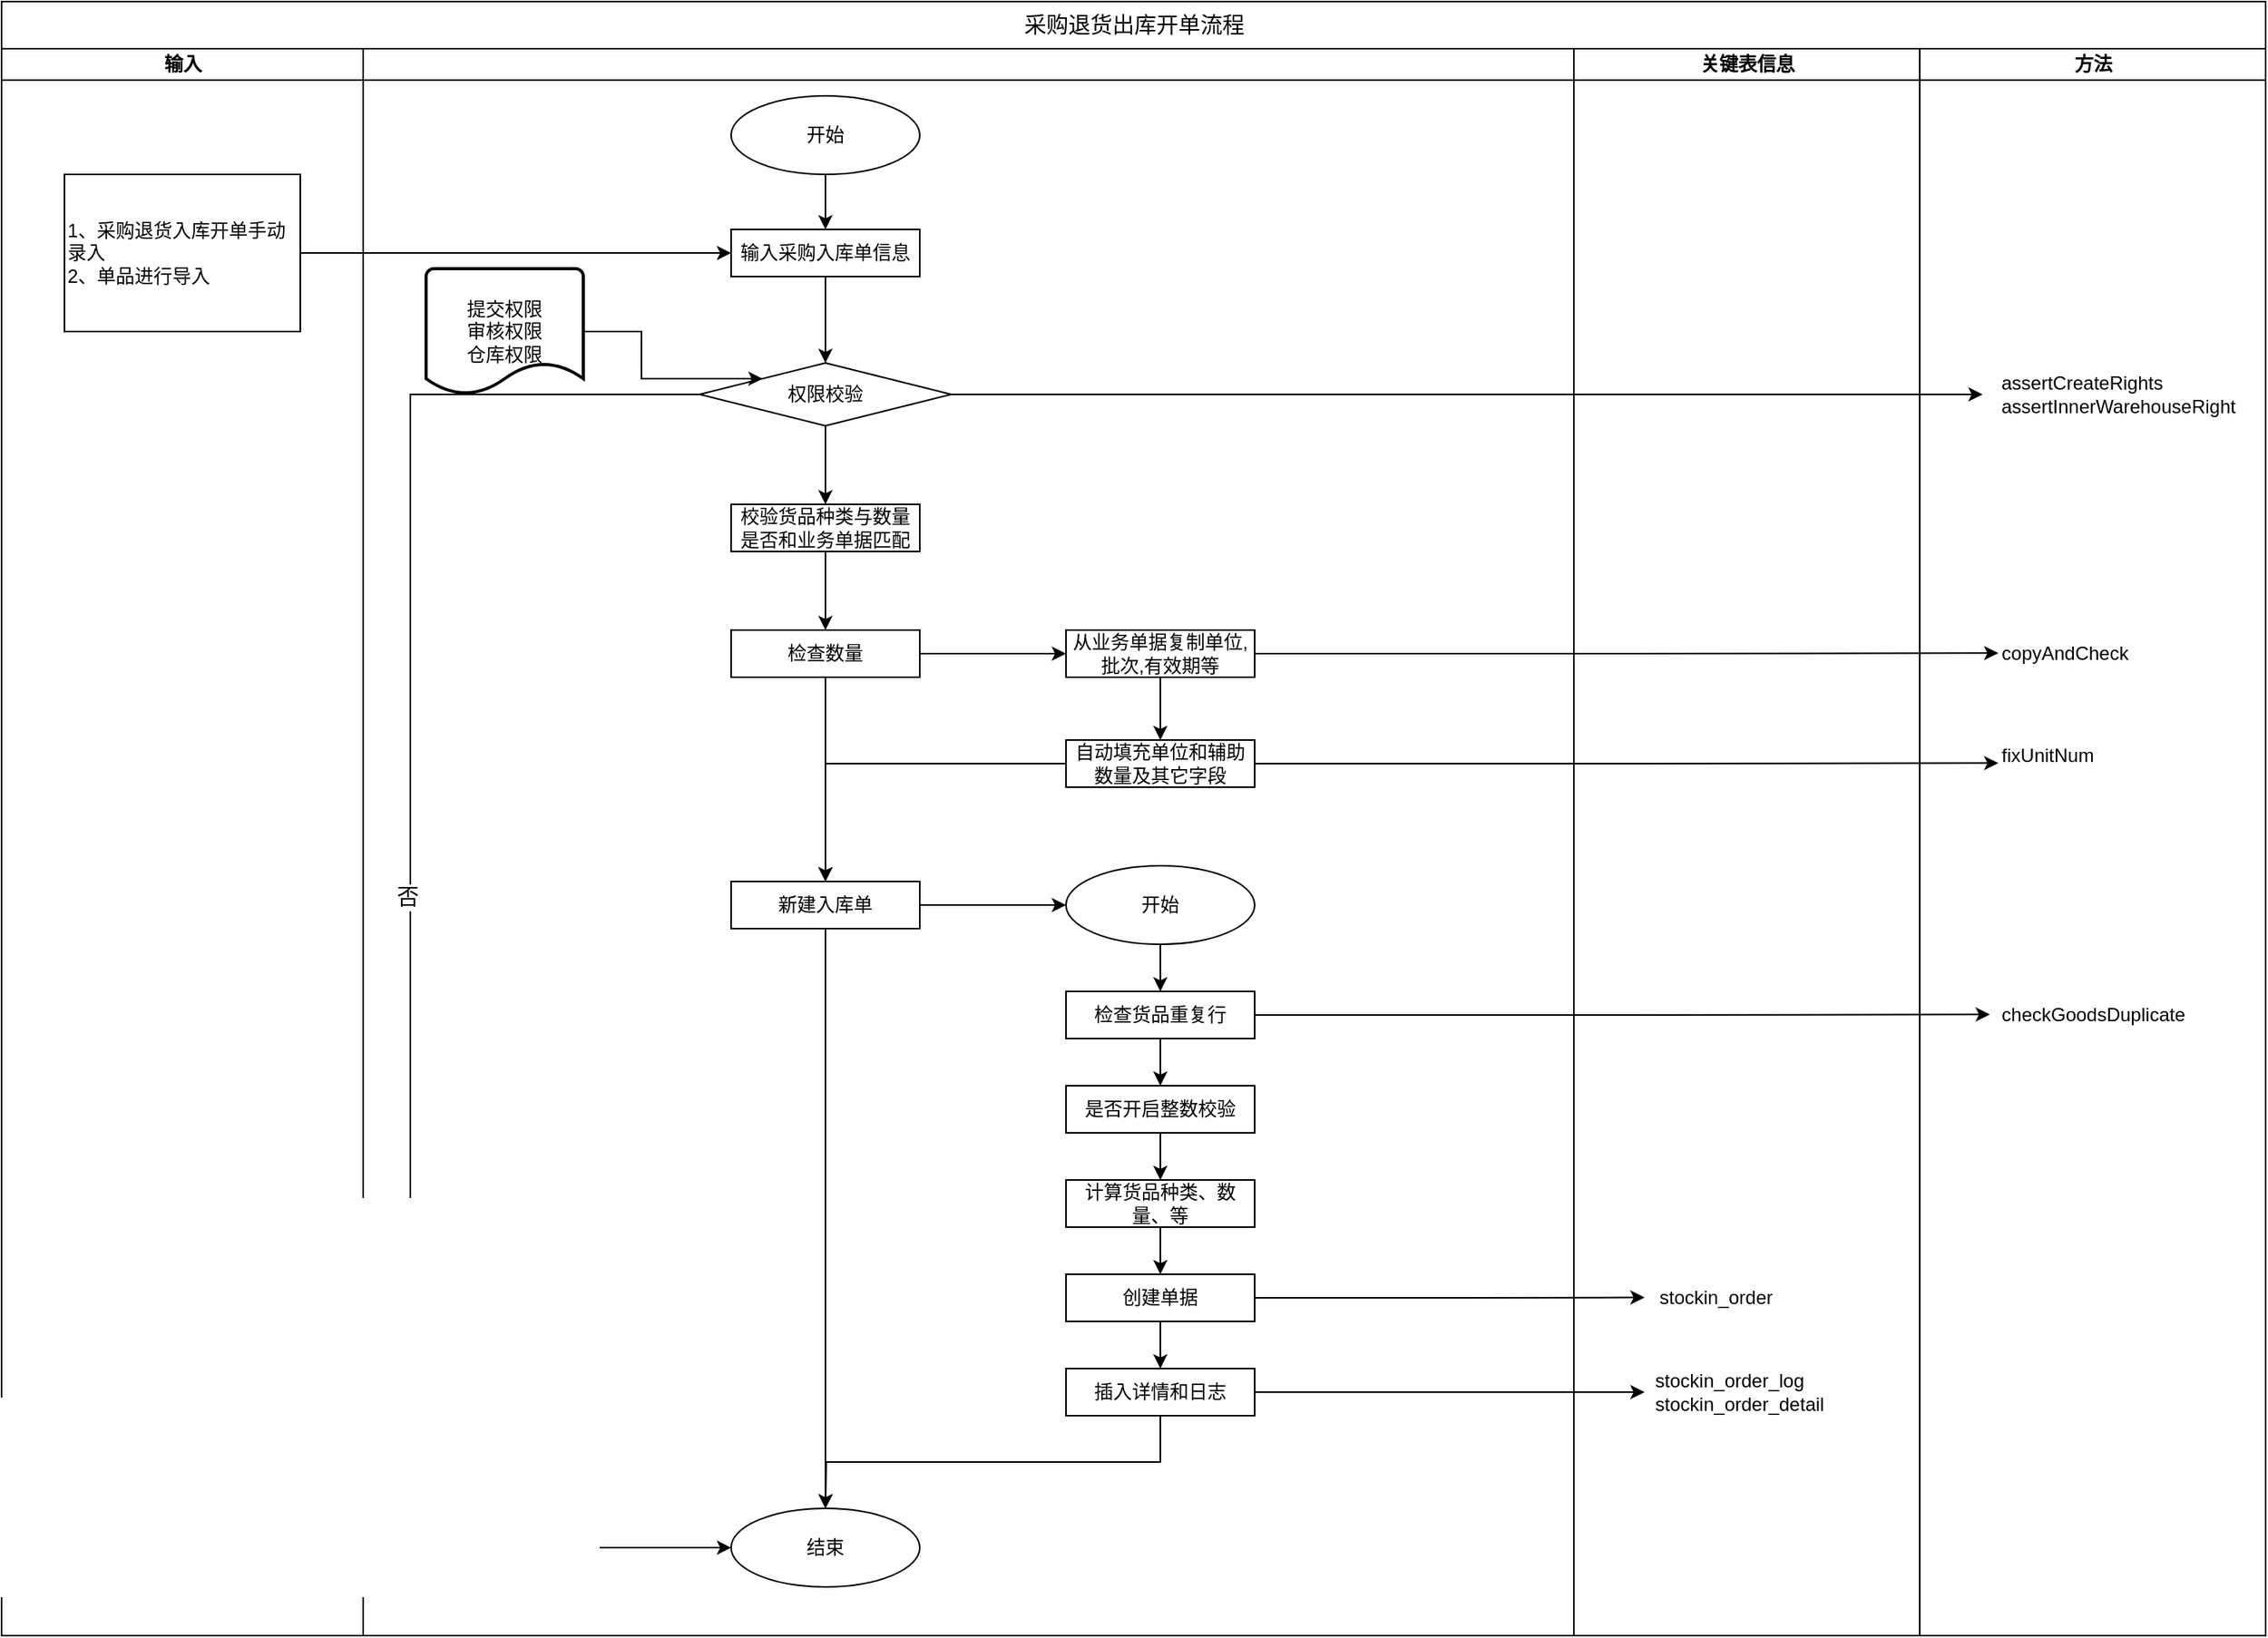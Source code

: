 <mxfile version="14.4.3" type="device"><diagram id="917eZXCIF4GJzfNI3og6" name="第 1 页"><mxGraphModel dx="2153" dy="816" grid="1" gridSize="10" guides="1" tooltips="1" connect="1" arrows="1" fold="1" page="1" pageScale="1" pageWidth="827" pageHeight="1169" math="0" shadow="0"><root><mxCell id="0"/><mxCell id="1" parent="0"/><mxCell id="6oyZxkCUasv_2C98ZV8u-1" value="&lt;font face=&quot;helvetica&quot;&gt;&lt;span style=&quot;font-size: 14px ; font-weight: 400 ; background-color: rgb(255 , 255 , 255)&quot;&gt;采购退货出库开单流程&lt;/span&gt;&lt;/font&gt;" style="swimlane;html=1;childLayout=stackLayout;startSize=30;rounded=0;shadow=0;labelBackgroundColor=none;strokeWidth=1;fontFamily=Verdana;fontSize=8;align=center;" parent="1" vertex="1"><mxGeometry x="-110" y="160" width="1440" height="1040" as="geometry"><mxRectangle x="170" y="140" width="100" height="30" as="alternateBounds"/></mxGeometry></mxCell><mxCell id="6oyZxkCUasv_2C98ZV8u-2" value="输入" style="swimlane;html=1;startSize=20;" parent="6oyZxkCUasv_2C98ZV8u-1" vertex="1"><mxGeometry y="30" width="230" height="1010" as="geometry"><mxRectangle y="30" width="30" height="1180" as="alternateBounds"/></mxGeometry></mxCell><mxCell id="6oyZxkCUasv_2C98ZV8u-3" value="1、采购退货入库开单手动录入&lt;br&gt;2、单品进行导入" style="rounded=0;whiteSpace=wrap;html=1;align=left;" parent="6oyZxkCUasv_2C98ZV8u-2" vertex="1"><mxGeometry x="40" y="80" width="150" height="100" as="geometry"/></mxCell><mxCell id="6oyZxkCUasv_2C98ZV8u-4" value="&lt;br&gt;&lt;br&gt;" style="swimlane;html=1;startSize=20;" parent="6oyZxkCUasv_2C98ZV8u-1" vertex="1"><mxGeometry x="230" y="30" width="990" height="1010" as="geometry"/></mxCell><mxCell id="6oyZxkCUasv_2C98ZV8u-5" value="开始" style="ellipse;whiteSpace=wrap;html=1;" parent="6oyZxkCUasv_2C98ZV8u-4" vertex="1"><mxGeometry x="234" y="30" width="120" height="50" as="geometry"/></mxCell><mxCell id="6oyZxkCUasv_2C98ZV8u-11" style="edgeStyle=orthogonalEdgeStyle;rounded=0;orthogonalLoop=1;jettySize=auto;html=1;exitX=0.5;exitY=1;exitDx=0;exitDy=0;entryX=0.5;entryY=0;entryDx=0;entryDy=0;" parent="6oyZxkCUasv_2C98ZV8u-4" source="6oyZxkCUasv_2C98ZV8u-31" target="6oyZxkCUasv_2C98ZV8u-14" edge="1"><mxGeometry relative="1" as="geometry"><mxPoint x="294" y="429" as="sourcePoint"/></mxGeometry></mxCell><mxCell id="6oyZxkCUasv_2C98ZV8u-12" style="edgeStyle=orthogonalEdgeStyle;rounded=0;orthogonalLoop=1;jettySize=auto;html=1;exitX=0.5;exitY=1;exitDx=0;exitDy=0;entryX=0.5;entryY=0;entryDx=0;entryDy=0;" parent="6oyZxkCUasv_2C98ZV8u-4" source="6oyZxkCUasv_2C98ZV8u-14" target="6oyZxkCUasv_2C98ZV8u-16" edge="1"><mxGeometry relative="1" as="geometry"/></mxCell><mxCell id="6oyZxkCUasv_2C98ZV8u-13" style="edgeStyle=orthogonalEdgeStyle;rounded=0;orthogonalLoop=1;jettySize=auto;html=1;exitX=1;exitY=0.5;exitDx=0;exitDy=0;entryX=0;entryY=0.5;entryDx=0;entryDy=0;" parent="6oyZxkCUasv_2C98ZV8u-4" source="6oyZxkCUasv_2C98ZV8u-14" target="6oyZxkCUasv_2C98ZV8u-85" edge="1"><mxGeometry relative="1" as="geometry"/></mxCell><mxCell id="6oyZxkCUasv_2C98ZV8u-14" value="检查数量" style="rounded=0;whiteSpace=wrap;html=1;" parent="6oyZxkCUasv_2C98ZV8u-4" vertex="1"><mxGeometry x="234" y="370" width="120" height="30" as="geometry"/></mxCell><mxCell id="6oyZxkCUasv_2C98ZV8u-15" style="edgeStyle=orthogonalEdgeStyle;rounded=0;orthogonalLoop=1;jettySize=auto;html=1;exitX=1;exitY=0.5;exitDx=0;exitDy=0;entryX=0;entryY=0.5;entryDx=0;entryDy=0;" parent="6oyZxkCUasv_2C98ZV8u-4" source="6oyZxkCUasv_2C98ZV8u-16" target="6oyZxkCUasv_2C98ZV8u-52" edge="1"><mxGeometry relative="1" as="geometry"/></mxCell><mxCell id="6oyZxkCUasv_2C98ZV8u-16" value="新建入库单" style="rounded=0;whiteSpace=wrap;html=1;" parent="6oyZxkCUasv_2C98ZV8u-4" vertex="1"><mxGeometry x="234" y="530" width="120" height="30" as="geometry"/></mxCell><mxCell id="6oyZxkCUasv_2C98ZV8u-20" value="结束" style="ellipse;whiteSpace=wrap;html=1;" parent="6oyZxkCUasv_2C98ZV8u-4" vertex="1"><mxGeometry x="234" y="929" width="120" height="50" as="geometry"/></mxCell><mxCell id="6oyZxkCUasv_2C98ZV8u-25" style="edgeStyle=orthogonalEdgeStyle;rounded=0;orthogonalLoop=1;jettySize=auto;html=1;exitX=0;exitY=0.5;exitDx=0;exitDy=0;entryX=0;entryY=0.5;entryDx=0;entryDy=0;" parent="6oyZxkCUasv_2C98ZV8u-4" source="6oyZxkCUasv_2C98ZV8u-27" target="6oyZxkCUasv_2C98ZV8u-20" edge="1"><mxGeometry relative="1" as="geometry"><Array as="points"><mxPoint x="30" y="220"/><mxPoint x="30" y="954"/></Array></mxGeometry></mxCell><mxCell id="6oyZxkCUasv_2C98ZV8u-26" value="&lt;span style=&quot;font-size: 14px&quot;&gt;否&lt;/span&gt;" style="edgeLabel;html=1;align=center;verticalAlign=middle;resizable=0;points=[];" parent="6oyZxkCUasv_2C98ZV8u-25" vertex="1" connectable="0"><mxGeometry x="-0.102" y="-2" relative="1" as="geometry"><mxPoint as="offset"/></mxGeometry></mxCell><mxCell id="6oyZxkCUasv_2C98ZV8u-112" style="edgeStyle=orthogonalEdgeStyle;rounded=0;orthogonalLoop=1;jettySize=auto;html=1;exitX=0.5;exitY=1;exitDx=0;exitDy=0;" parent="6oyZxkCUasv_2C98ZV8u-4" source="6oyZxkCUasv_2C98ZV8u-27" target="6oyZxkCUasv_2C98ZV8u-31" edge="1"><mxGeometry relative="1" as="geometry"/></mxCell><mxCell id="6oyZxkCUasv_2C98ZV8u-27" value="权限校验" style="rhombus;whiteSpace=wrap;html=1;" parent="6oyZxkCUasv_2C98ZV8u-4" vertex="1"><mxGeometry x="214" y="200" width="160" height="40" as="geometry"/></mxCell><mxCell id="6oyZxkCUasv_2C98ZV8u-31" value="校验货品种类与数量是否和业务单据匹配" style="rounded=0;whiteSpace=wrap;html=1;" parent="6oyZxkCUasv_2C98ZV8u-4" vertex="1"><mxGeometry x="234" y="290" width="120" height="30" as="geometry"/></mxCell><mxCell id="6oyZxkCUasv_2C98ZV8u-32" value="提交权限&lt;br&gt;审核权限&lt;br&gt;仓库权限" style="strokeWidth=2;html=1;shape=mxgraph.flowchart.document2;whiteSpace=wrap;size=0.25;" parent="6oyZxkCUasv_2C98ZV8u-4" vertex="1"><mxGeometry x="40" y="140" width="100" height="80" as="geometry"/></mxCell><mxCell id="6oyZxkCUasv_2C98ZV8u-33" style="edgeStyle=orthogonalEdgeStyle;rounded=0;orthogonalLoop=1;jettySize=auto;html=1;exitX=1;exitY=0.5;exitDx=0;exitDy=0;exitPerimeter=0;entryX=0;entryY=0;entryDx=0;entryDy=0;" parent="6oyZxkCUasv_2C98ZV8u-4" source="6oyZxkCUasv_2C98ZV8u-32" target="6oyZxkCUasv_2C98ZV8u-27" edge="1"><mxGeometry relative="1" as="geometry"/></mxCell><mxCell id="6oyZxkCUasv_2C98ZV8u-36" style="edgeStyle=orthogonalEdgeStyle;rounded=0;orthogonalLoop=1;jettySize=auto;html=1;exitX=0;exitY=0.5;exitDx=0;exitDy=0;" parent="6oyZxkCUasv_2C98ZV8u-4" source="6oyZxkCUasv_2C98ZV8u-37" target="6oyZxkCUasv_2C98ZV8u-16" edge="1"><mxGeometry relative="1" as="geometry"/></mxCell><mxCell id="6oyZxkCUasv_2C98ZV8u-37" value="自动填充单位和辅助数量及其它字段" style="rounded=0;whiteSpace=wrap;html=1;" parent="6oyZxkCUasv_2C98ZV8u-4" vertex="1"><mxGeometry x="447" y="440" width="120" height="30" as="geometry"/></mxCell><mxCell id="6oyZxkCUasv_2C98ZV8u-40" value="关键表信息" style="swimlane;html=1;startSize=20;" parent="6oyZxkCUasv_2C98ZV8u-4" vertex="1"><mxGeometry x="770" width="220" height="1010" as="geometry"/></mxCell><mxCell id="6oyZxkCUasv_2C98ZV8u-41" value="&lt;div style=&quot;text-align: left&quot;&gt;&lt;span&gt;stockin_order_log&lt;/span&gt;&lt;/div&gt;&lt;div style=&quot;text-align: left&quot;&gt;&lt;span&gt;stockin_order_detail&lt;/span&gt;&lt;/div&gt;" style="text;html=1;align=center;verticalAlign=middle;resizable=0;points=[];autosize=1;" parent="6oyZxkCUasv_2C98ZV8u-40" vertex="1"><mxGeometry x="45" y="840" width="120" height="30" as="geometry"/></mxCell><mxCell id="6oyZxkCUasv_2C98ZV8u-117" value="&lt;div style=&quot;text-align: left&quot;&gt;&lt;span&gt;stockin_order&lt;/span&gt;&lt;/div&gt;" style="text;html=1;align=center;verticalAlign=middle;resizable=0;points=[];autosize=1;" parent="6oyZxkCUasv_2C98ZV8u-40" vertex="1"><mxGeometry x="45" y="785" width="90" height="20" as="geometry"/></mxCell><mxCell id="6oyZxkCUasv_2C98ZV8u-44" value="输入采购入库单信息" style="rounded=0;whiteSpace=wrap;html=1;" parent="6oyZxkCUasv_2C98ZV8u-4" vertex="1"><mxGeometry x="234" y="115" width="120" height="30" as="geometry"/></mxCell><mxCell id="6oyZxkCUasv_2C98ZV8u-45" style="edgeStyle=orthogonalEdgeStyle;rounded=0;orthogonalLoop=1;jettySize=auto;html=1;exitX=0.5;exitY=1;exitDx=0;exitDy=0;entryX=0.5;entryY=0;entryDx=0;entryDy=0;" parent="6oyZxkCUasv_2C98ZV8u-4" source="6oyZxkCUasv_2C98ZV8u-5" target="6oyZxkCUasv_2C98ZV8u-44" edge="1"><mxGeometry relative="1" as="geometry"/></mxCell><mxCell id="6oyZxkCUasv_2C98ZV8u-46" style="edgeStyle=orthogonalEdgeStyle;rounded=0;orthogonalLoop=1;jettySize=auto;html=1;exitX=0.5;exitY=1;exitDx=0;exitDy=0;entryX=0.5;entryY=0;entryDx=0;entryDy=0;" parent="6oyZxkCUasv_2C98ZV8u-4" source="6oyZxkCUasv_2C98ZV8u-44" target="6oyZxkCUasv_2C98ZV8u-27" edge="1"><mxGeometry relative="1" as="geometry"/></mxCell><mxCell id="6oyZxkCUasv_2C98ZV8u-115" style="edgeStyle=orthogonalEdgeStyle;rounded=0;orthogonalLoop=1;jettySize=auto;html=1;exitX=0.5;exitY=1;exitDx=0;exitDy=0;entryX=0.5;entryY=0;entryDx=0;entryDy=0;" parent="6oyZxkCUasv_2C98ZV8u-4" source="6oyZxkCUasv_2C98ZV8u-52" target="6oyZxkCUasv_2C98ZV8u-54" edge="1"><mxGeometry relative="1" as="geometry"/></mxCell><mxCell id="6oyZxkCUasv_2C98ZV8u-52" value="开始" style="ellipse;whiteSpace=wrap;html=1;" parent="6oyZxkCUasv_2C98ZV8u-4" vertex="1"><mxGeometry x="447" y="520" width="120" height="50" as="geometry"/></mxCell><mxCell id="6oyZxkCUasv_2C98ZV8u-120" style="edgeStyle=orthogonalEdgeStyle;rounded=0;orthogonalLoop=1;jettySize=auto;html=1;exitX=0.5;exitY=1;exitDx=0;exitDy=0;entryX=0.5;entryY=0;entryDx=0;entryDy=0;" parent="6oyZxkCUasv_2C98ZV8u-4" source="6oyZxkCUasv_2C98ZV8u-54" target="6oyZxkCUasv_2C98ZV8u-116" edge="1"><mxGeometry relative="1" as="geometry"/></mxCell><mxCell id="6oyZxkCUasv_2C98ZV8u-54" value="检查货品重复行" style="rounded=0;whiteSpace=wrap;html=1;" parent="6oyZxkCUasv_2C98ZV8u-4" vertex="1"><mxGeometry x="447" y="600" width="120" height="30" as="geometry"/></mxCell><mxCell id="6oyZxkCUasv_2C98ZV8u-122" style="edgeStyle=orthogonalEdgeStyle;rounded=0;orthogonalLoop=1;jettySize=auto;html=1;exitX=0.5;exitY=1;exitDx=0;exitDy=0;entryX=0.5;entryY=0;entryDx=0;entryDy=0;" parent="6oyZxkCUasv_2C98ZV8u-4" source="6oyZxkCUasv_2C98ZV8u-56" target="6oyZxkCUasv_2C98ZV8u-58" edge="1"><mxGeometry relative="1" as="geometry"/></mxCell><mxCell id="6oyZxkCUasv_2C98ZV8u-56" value="计算货品种类、数量、等" style="rounded=0;whiteSpace=wrap;html=1;" parent="6oyZxkCUasv_2C98ZV8u-4" vertex="1"><mxGeometry x="447" y="720" width="120" height="30" as="geometry"/></mxCell><mxCell id="6oyZxkCUasv_2C98ZV8u-118" style="edgeStyle=orthogonalEdgeStyle;rounded=0;orthogonalLoop=1;jettySize=auto;html=1;exitX=1;exitY=0.5;exitDx=0;exitDy=0;entryX=0;entryY=0.489;entryDx=0;entryDy=0;entryPerimeter=0;" parent="6oyZxkCUasv_2C98ZV8u-4" source="6oyZxkCUasv_2C98ZV8u-58" target="6oyZxkCUasv_2C98ZV8u-117" edge="1"><mxGeometry relative="1" as="geometry"/></mxCell><mxCell id="6oyZxkCUasv_2C98ZV8u-123" style="edgeStyle=orthogonalEdgeStyle;rounded=0;orthogonalLoop=1;jettySize=auto;html=1;exitX=0.5;exitY=1;exitDx=0;exitDy=0;entryX=0.5;entryY=0;entryDx=0;entryDy=0;" parent="6oyZxkCUasv_2C98ZV8u-4" source="6oyZxkCUasv_2C98ZV8u-58" target="6oyZxkCUasv_2C98ZV8u-60" edge="1"><mxGeometry relative="1" as="geometry"/></mxCell><mxCell id="6oyZxkCUasv_2C98ZV8u-58" value="创建单据" style="rounded=0;whiteSpace=wrap;html=1;" parent="6oyZxkCUasv_2C98ZV8u-4" vertex="1"><mxGeometry x="447" y="780" width="120" height="30" as="geometry"/></mxCell><mxCell id="6oyZxkCUasv_2C98ZV8u-59" style="edgeStyle=orthogonalEdgeStyle;rounded=0;orthogonalLoop=1;jettySize=auto;html=1;exitX=0.5;exitY=1;exitDx=0;exitDy=0;" parent="6oyZxkCUasv_2C98ZV8u-4" source="6oyZxkCUasv_2C98ZV8u-60" edge="1"><mxGeometry relative="1" as="geometry"><mxPoint x="294" y="929" as="targetPoint"/></mxGeometry></mxCell><mxCell id="6oyZxkCUasv_2C98ZV8u-119" style="edgeStyle=orthogonalEdgeStyle;rounded=0;orthogonalLoop=1;jettySize=auto;html=1;exitX=1;exitY=0.5;exitDx=0;exitDy=0;" parent="6oyZxkCUasv_2C98ZV8u-4" source="6oyZxkCUasv_2C98ZV8u-60" target="6oyZxkCUasv_2C98ZV8u-41" edge="1"><mxGeometry relative="1" as="geometry"/></mxCell><mxCell id="6oyZxkCUasv_2C98ZV8u-60" value="插入详情和日志" style="rounded=0;whiteSpace=wrap;html=1;" parent="6oyZxkCUasv_2C98ZV8u-4" vertex="1"><mxGeometry x="447" y="840" width="120" height="30" as="geometry"/></mxCell><mxCell id="6oyZxkCUasv_2C98ZV8u-113" style="edgeStyle=orthogonalEdgeStyle;rounded=0;orthogonalLoop=1;jettySize=auto;html=1;exitX=0.5;exitY=1;exitDx=0;exitDy=0;" parent="6oyZxkCUasv_2C98ZV8u-4" source="6oyZxkCUasv_2C98ZV8u-85" target="6oyZxkCUasv_2C98ZV8u-37" edge="1"><mxGeometry relative="1" as="geometry"/></mxCell><mxCell id="6oyZxkCUasv_2C98ZV8u-85" value="从业务单据复制单位,批次,有效期等" style="rounded=0;whiteSpace=wrap;html=1;" parent="6oyZxkCUasv_2C98ZV8u-4" vertex="1"><mxGeometry x="447" y="370" width="120" height="30" as="geometry"/></mxCell><mxCell id="6oyZxkCUasv_2C98ZV8u-121" style="edgeStyle=orthogonalEdgeStyle;rounded=0;orthogonalLoop=1;jettySize=auto;html=1;exitX=0.5;exitY=1;exitDx=0;exitDy=0;entryX=0.5;entryY=0;entryDx=0;entryDy=0;" parent="6oyZxkCUasv_2C98ZV8u-4" source="6oyZxkCUasv_2C98ZV8u-116" target="6oyZxkCUasv_2C98ZV8u-56" edge="1"><mxGeometry relative="1" as="geometry"/></mxCell><mxCell id="6oyZxkCUasv_2C98ZV8u-116" value="是否开启整数校验" style="rounded=0;whiteSpace=wrap;html=1;" parent="6oyZxkCUasv_2C98ZV8u-4" vertex="1"><mxGeometry x="447" y="660" width="120" height="30" as="geometry"/></mxCell><mxCell id="6oyZxkCUasv_2C98ZV8u-86" value="方法" style="swimlane;html=1;startSize=20;" parent="6oyZxkCUasv_2C98ZV8u-1" vertex="1"><mxGeometry x="1220" y="30" width="220" height="1010" as="geometry"/></mxCell><mxCell id="6oyZxkCUasv_2C98ZV8u-88" value="copyAndCheck" style="text;html=1;align=center;verticalAlign=middle;resizable=0;points=[];autosize=1;" parent="6oyZxkCUasv_2C98ZV8u-86" vertex="1"><mxGeometry x="42" y="375" width="100" height="20" as="geometry"/></mxCell><mxCell id="6oyZxkCUasv_2C98ZV8u-89" value="assertCreateRights&lt;br&gt;assertInnerWarehouseRight" style="text;html=1;align=left;verticalAlign=middle;resizable=0;points=[];autosize=1;" parent="6oyZxkCUasv_2C98ZV8u-86" vertex="1"><mxGeometry x="50" y="205" width="160" height="30" as="geometry"/></mxCell><mxCell id="6oyZxkCUasv_2C98ZV8u-90" value="checkGoodsDuplicate" style="text;html=1;align=center;verticalAlign=middle;resizable=0;points=[];autosize=1;" parent="6oyZxkCUasv_2C98ZV8u-86" vertex="1"><mxGeometry x="45" y="605" width="130" height="20" as="geometry"/></mxCell><mxCell id="6oyZxkCUasv_2C98ZV8u-92" value="fixUnitNum" style="text;html=1;align=center;verticalAlign=middle;resizable=0;points=[];autosize=1;" parent="6oyZxkCUasv_2C98ZV8u-86" vertex="1"><mxGeometry x="46" y="440" width="70" height="20" as="geometry"/></mxCell><mxCell id="6oyZxkCUasv_2C98ZV8u-97" style="edgeStyle=orthogonalEdgeStyle;rounded=0;orthogonalLoop=1;jettySize=auto;html=1;exitX=1;exitY=0.5;exitDx=0;exitDy=0;entryX=0;entryY=0.5;entryDx=0;entryDy=0;" parent="6oyZxkCUasv_2C98ZV8u-1" source="6oyZxkCUasv_2C98ZV8u-3" target="6oyZxkCUasv_2C98ZV8u-44" edge="1"><mxGeometry relative="1" as="geometry"/></mxCell><mxCell id="6oyZxkCUasv_2C98ZV8u-124" style="edgeStyle=orthogonalEdgeStyle;rounded=0;orthogonalLoop=1;jettySize=auto;html=1;exitX=1;exitY=0.5;exitDx=0;exitDy=0;entryX=-0.003;entryY=0.483;entryDx=0;entryDy=0;entryPerimeter=0;" parent="6oyZxkCUasv_2C98ZV8u-1" source="6oyZxkCUasv_2C98ZV8u-54" target="6oyZxkCUasv_2C98ZV8u-90" edge="1"><mxGeometry relative="1" as="geometry"/></mxCell><mxCell id="6oyZxkCUasv_2C98ZV8u-104" style="edgeStyle=orthogonalEdgeStyle;rounded=0;orthogonalLoop=1;jettySize=auto;html=1;exitX=1;exitY=0.5;exitDx=0;exitDy=0;" parent="1" source="6oyZxkCUasv_2C98ZV8u-27" edge="1"><mxGeometry relative="1" as="geometry"><mxPoint x="1150" y="410" as="targetPoint"/></mxGeometry></mxCell><mxCell id="6oyZxkCUasv_2C98ZV8u-105" style="edgeStyle=orthogonalEdgeStyle;rounded=0;orthogonalLoop=1;jettySize=auto;html=1;exitX=0.5;exitY=1;exitDx=0;exitDy=0;" parent="1" source="6oyZxkCUasv_2C98ZV8u-16" edge="1"><mxGeometry relative="1" as="geometry"><mxPoint x="414" y="1119" as="targetPoint"/></mxGeometry></mxCell><mxCell id="6oyZxkCUasv_2C98ZV8u-125" style="edgeStyle=orthogonalEdgeStyle;rounded=0;orthogonalLoop=1;jettySize=auto;html=1;exitX=1;exitY=0.5;exitDx=0;exitDy=0;" parent="1" source="6oyZxkCUasv_2C98ZV8u-85" edge="1"><mxGeometry relative="1" as="geometry"><mxPoint x="1160" y="574.667" as="targetPoint"/></mxGeometry></mxCell><mxCell id="6oyZxkCUasv_2C98ZV8u-127" style="edgeStyle=orthogonalEdgeStyle;rounded=0;orthogonalLoop=1;jettySize=auto;html=1;exitX=1;exitY=0.5;exitDx=0;exitDy=0;" parent="1" source="6oyZxkCUasv_2C98ZV8u-37" edge="1"><mxGeometry relative="1" as="geometry"><mxPoint x="1160" y="644.667" as="targetPoint"/></mxGeometry></mxCell></root></mxGraphModel></diagram></mxfile>